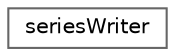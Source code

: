 digraph "Graphical Class Hierarchy"
{
 // LATEX_PDF_SIZE
  bgcolor="transparent";
  edge [fontname=Helvetica,fontsize=10,labelfontname=Helvetica,labelfontsize=10];
  node [fontname=Helvetica,fontsize=10,shape=box,height=0.2,width=0.4];
  rankdir="LR";
  Node0 [id="Node000000",label="seriesWriter",height=0.2,width=0.4,color="grey40", fillcolor="white", style="filled",URL="$classFoam_1_1vtk_1_1seriesWriter.html",tooltip="Provides a means of accumulating and generating VTK file series."];
}
